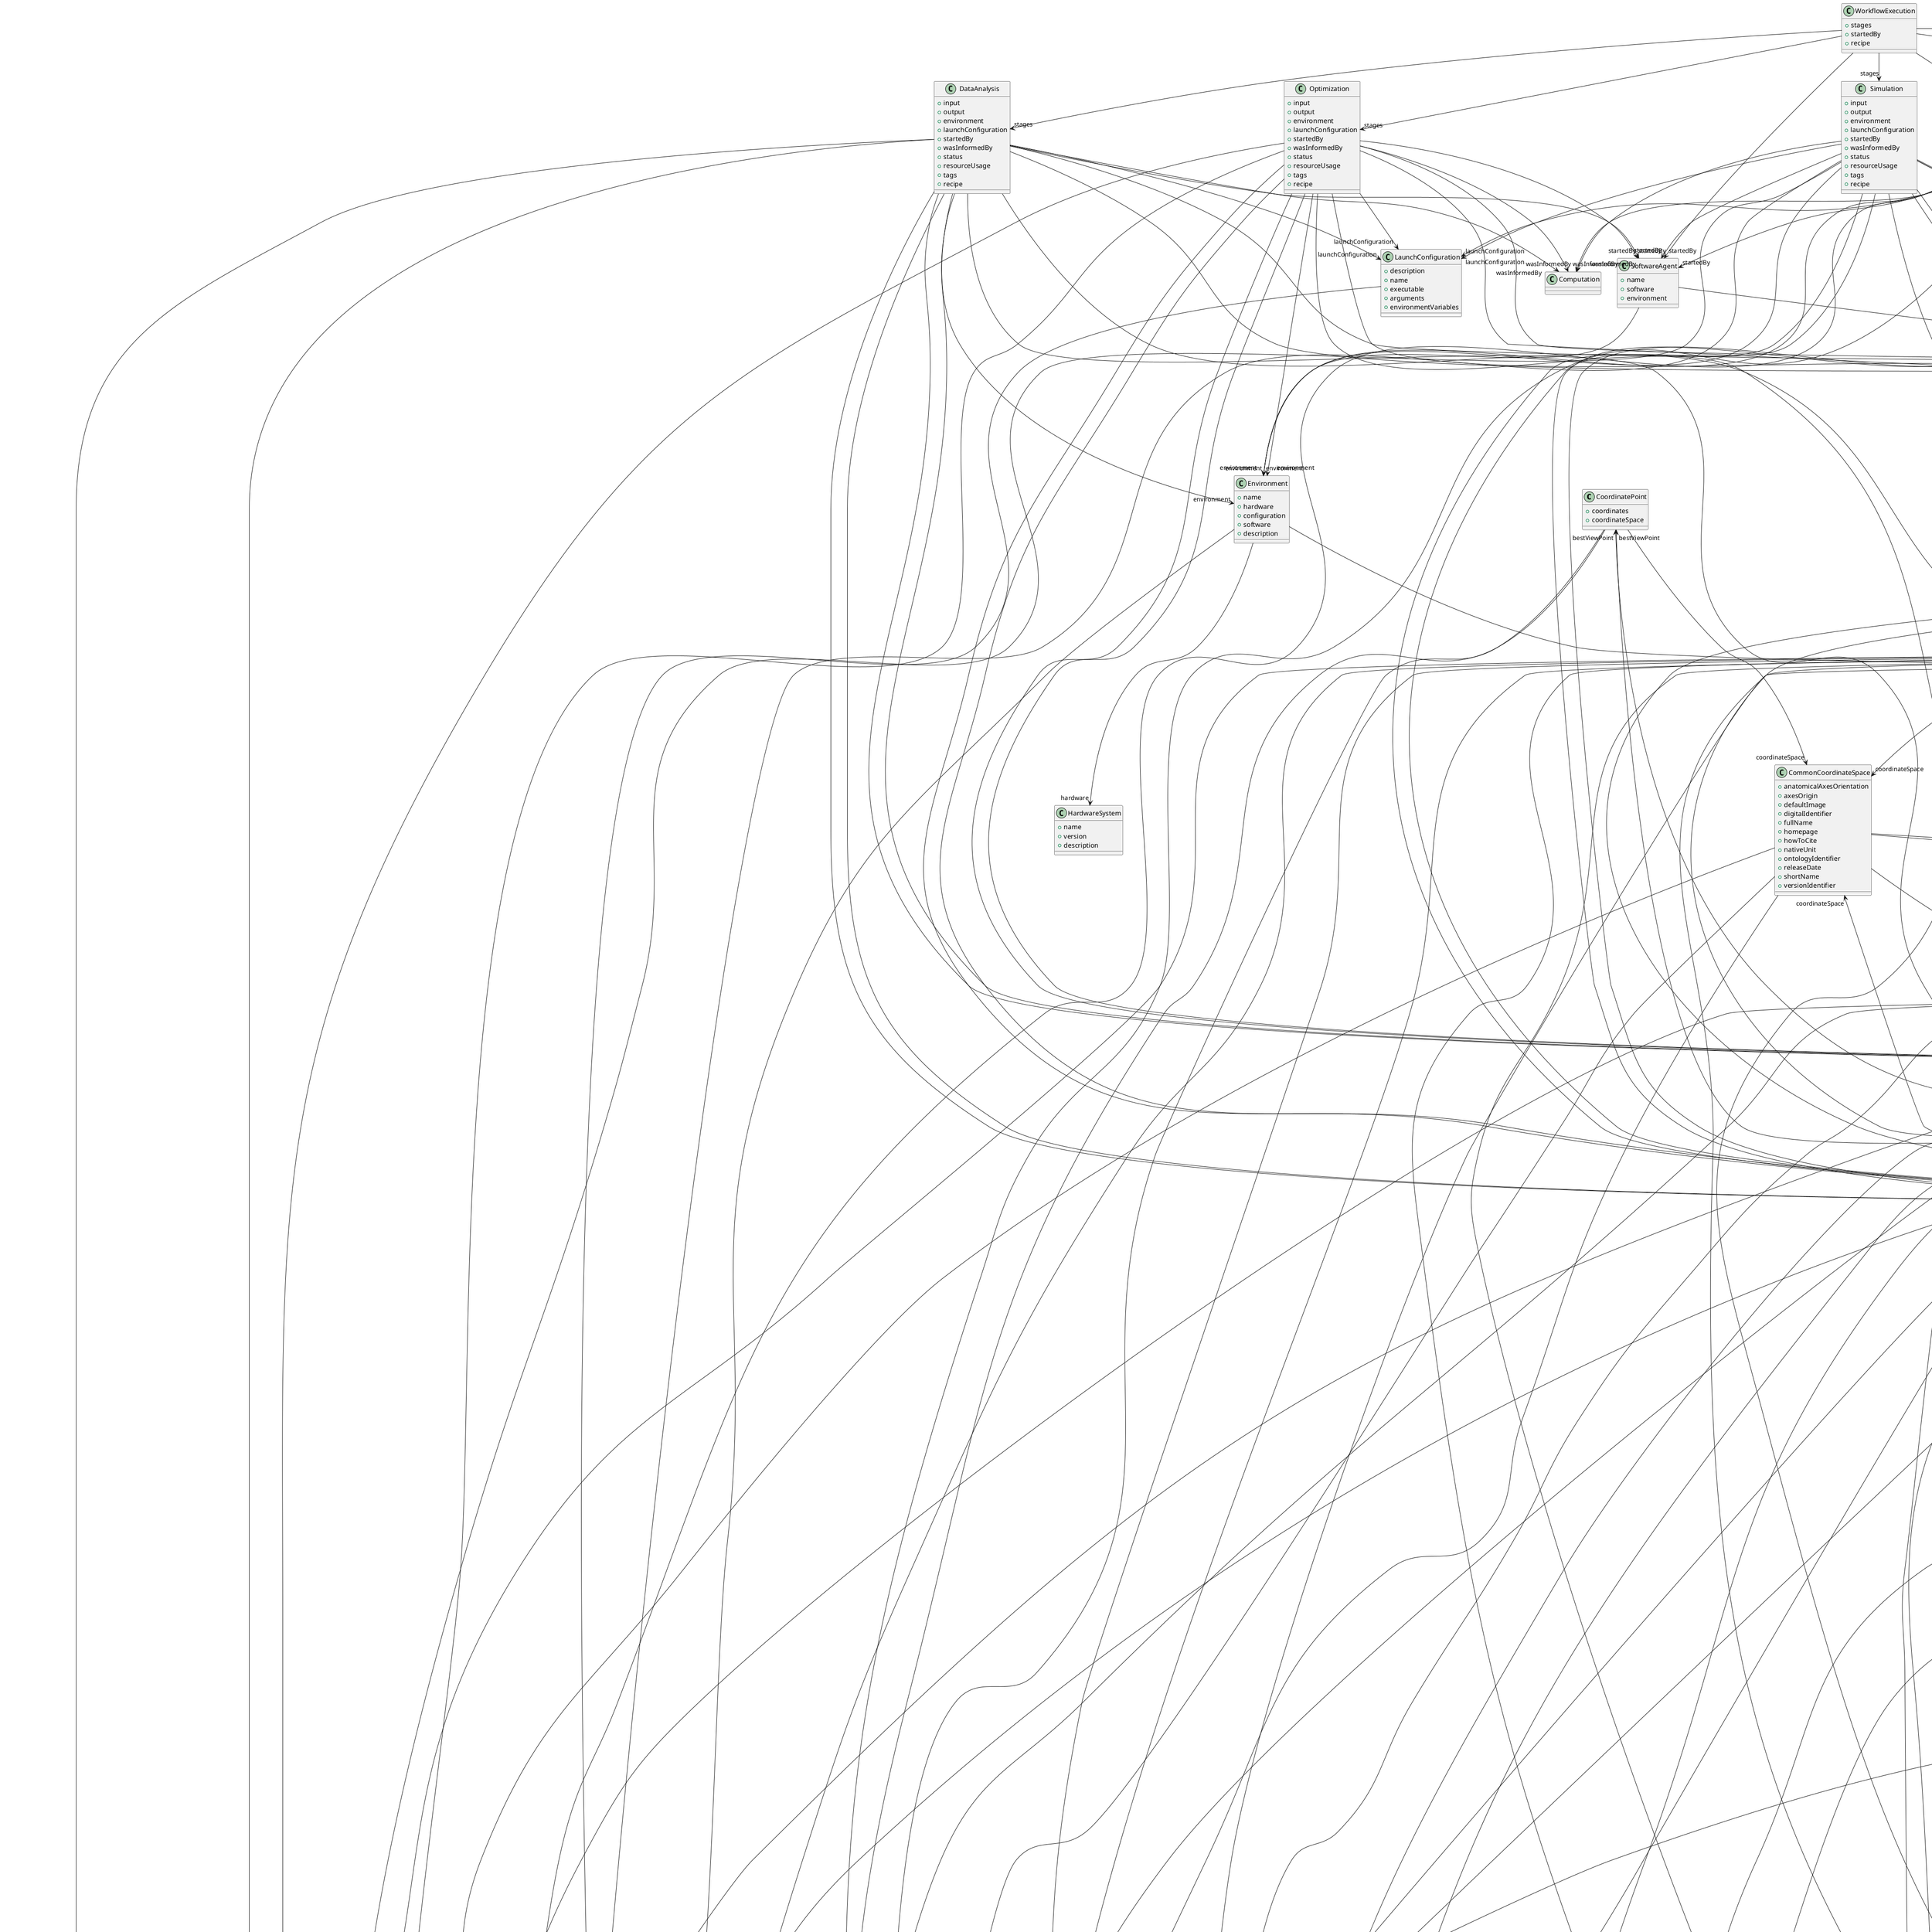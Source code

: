 @startuml

class CoordinatePoint {
+coordinates
+coordinateSpace

}
CoordinatePoint -d-> "coordinates" QuantitativeValue
CoordinatePoint -d-> "coordinateSpace" CommonCoordinateSpace
CoordinatePoint -d-> "coordinateSpace" CustomCoordinateSpace


class QuantitativeRelationAssessment {
+criteria
+inRelationTo
+quantitativeOverlap

}
QuantitativeRelationAssessment -d-> "criteria" ProtocolExecution
QuantitativeRelationAssessment -d-> "inRelationTo" ParcellationEntityVersion
QuantitativeRelationAssessment -d-> "quantitativeOverlap" QuantitativeValue
QuantitativeRelationAssessment -d-> "quantitativeOverlap" QuantitativeValueRange


class QualitativeRelationAssessment {
+criteria
+inRelationTo
+qualitativeOverlap

}
QualitativeRelationAssessment -d-> "criteria" ProtocolExecution
QualitativeRelationAssessment -d-> "inRelationTo" CustomAnatomicalEntity
QualitativeRelationAssessment -d-> "inRelationTo" ParcellationEntity
QualitativeRelationAssessment -d-> "inRelationTo" ParcellationEntityVersion
QualitativeRelationAssessment -d-> "qualitativeOverlap" QualitativeOverlap


class CustomAnnotation {
+annotationType
+bestViewPoint
+coordinateSpace
+criteria
+criteriaQualityType
+displayColor
+inspiredBy
+internalIdentifier
+laterality
+visualizedIn

}
CustomAnnotation -d-> "annotationType" AnnotationType
CustomAnnotation -d-> "bestViewPoint" CoordinatePoint
CustomAnnotation -d-> "coordinateSpace" CommonCoordinateSpace
CustomAnnotation -d-> "coordinateSpace" CustomCoordinateSpace
CustomAnnotation -d-> "criteria" ProtocolExecution
CustomAnnotation -d-> "criteriaQualityType" CriteriaQualityType
CustomAnnotation -d-> "inspiredBy" File
CustomAnnotation -d-> "laterality" Laterality
CustomAnnotation -d-> "visualizedIn" File


class CustomCoordinateSpace {
+anatomicalAxesOrientation
+axesOrigin
+defaultImage
+name
+nativeUnit

}
CustomCoordinateSpace -d-> "anatomicalAxesOrientation" AnatomicalAxesOrientation
CustomCoordinateSpace -d-> "axesOrigin" QuantitativeValue
CustomCoordinateSpace -d-> "defaultImage" File
CustomCoordinateSpace -d-> "nativeUnit" UnitOfMeasurement


class CustomAnatomicalEntity {
+hasAnnotation
+name
+relatedUBERONTerm
+relationAssessment

}
CustomAnatomicalEntity -d-> "hasAnnotation" CustomAnnotation
CustomAnatomicalEntity -d-> "relatedUBERONTerm" UBERONParcellation
CustomAnatomicalEntity -d-> "relationAssessment" QualitativeRelationAssessment
CustomAnatomicalEntity -d-> "relationAssessment" QuantitativeRelationAssessment


class ParcellationEntity {
+alternativeName
+definition
+hasParent
+hasVersion
+lookupLabel
+name
+ontologyIdentifier
+relatedUBERONTerm

}
ParcellationEntity -d-> "hasParent" ParcellationEntity
ParcellationEntity -d-> "hasVersion" ParcellationEntityVersion
ParcellationEntity -d-> "relatedUBERONTerm" UBERONParcellation


class ParcellationTerminologyVersion {
+definedIn
+hasEntityVersion
+ontologyIdentifier

}
ParcellationTerminologyVersion -d-> "definedIn" File
ParcellationTerminologyVersion -d-> "hasEntityVersion" ParcellationEntityVersion


class AtlasAnnotation {
+annotationType
+bestViewPoint
+criteria
+criteriaQualityType
+displayColor
+inspiredBy
+internalIdentifier
+laterality
+visualizedIn

}
AtlasAnnotation -d-> "annotationType" AnnotationType
AtlasAnnotation -d-> "bestViewPoint" CoordinatePoint
AtlasAnnotation -d-> "criteria" ProtocolExecution
AtlasAnnotation -d-> "criteriaQualityType" CriteriaQualityType
AtlasAnnotation -d-> "inspiredBy" File
AtlasAnnotation -d-> "laterality" Laterality
AtlasAnnotation -d-> "visualizedIn" File


class ParcellationEntityVersion {
+additionalRemarks
+alternativeName
+correctedName
+hasAnnotation
+hasParent
+lookupLabel
+name
+ontologyIdentifier
+relationAssessment
+versionIdentifier
+versionInnovation

}
ParcellationEntityVersion -d-> "hasAnnotation" AtlasAnnotation
ParcellationEntityVersion -d-> "hasParent" ParcellationEntity
ParcellationEntityVersion -d-> "hasParent" ParcellationEntityVersion
ParcellationEntityVersion -d-> "relationAssessment" QualitativeRelationAssessment
ParcellationEntityVersion -d-> "relationAssessment" QuantitativeRelationAssessment


class CommonCoordinateSpace {
+anatomicalAxesOrientation
+axesOrigin
+defaultImage
+digitalIdentifier
+fullName
+homepage
+howToCite
+nativeUnit
+ontologyIdentifier
+releaseDate
+shortName
+versionIdentifier

}
CommonCoordinateSpace -d-> "anatomicalAxesOrientation" AnatomicalAxesOrientation
CommonCoordinateSpace -d-> "axesOrigin" QuantitativeValue
CommonCoordinateSpace -d-> "defaultImage" File
CommonCoordinateSpace -d-> "digitalIdentifier" DOI
CommonCoordinateSpace -d-> "homepage" URL
CommonCoordinateSpace -d-> "nativeUnit" UnitOfMeasurement


class BrainAtlasVersion {
+abbreviation
+atlasType
+author
+coordinateSpace
+digitalIdentifier
+hasTerminologyVersion
+isAlternativeVersionOf
+isNewVersionOf
+license
+ontologyIdentifier
+accessibility
+copyright
+custodian
+description
+fullDocumentation
+fullName
+funding
+homepage
+howToCite
+keyword
+otherContribution
+relatedPublication
+releaseDate
+repository
+shortName
+supportChannel
+versionIdentifier
+versionInnovation

}
BrainAtlasVersion -d-> "atlasType" AtlasType
BrainAtlasVersion -d-> "author" Organization
BrainAtlasVersion -d-> "author" Person
BrainAtlasVersion -d-> "coordinateSpace" CommonCoordinateSpace
BrainAtlasVersion -d-> "digitalIdentifier" DOI
BrainAtlasVersion -d-> "digitalIdentifier" ISBN
BrainAtlasVersion -d-> "digitalIdentifier" RRID
BrainAtlasVersion -d-> "hasTerminologyVersion" ParcellationTerminologyVersion
BrainAtlasVersion -d-> "isAlternativeVersionOf" BrainAtlasVersion
BrainAtlasVersion -d-> "isNewVersionOf" BrainAtlasVersion
BrainAtlasVersion -d-> "license" License
BrainAtlasVersion -d-> "accessibility" ProductAccessibility
BrainAtlasVersion -d-> "copyright" Copyright
BrainAtlasVersion -d-> "custodian" Organization
BrainAtlasVersion -d-> "custodian" Person
BrainAtlasVersion -d-> "fullDocumentation" DOI
BrainAtlasVersion -d-> "fullDocumentation" File
BrainAtlasVersion -d-> "fullDocumentation" URL
BrainAtlasVersion -d-> "funding" Funding
BrainAtlasVersion -d-> "homepage" URL
BrainAtlasVersion -d-> "keyword" BreedingType
BrainAtlasVersion -d-> "keyword" EthicsAssessment
BrainAtlasVersion -d-> "keyword" Technique
BrainAtlasVersion -d-> "keyword" OperatingDevice
BrainAtlasVersion -d-> "keyword" MeasuredQuantity
BrainAtlasVersion -d-> "keyword" Species
BrainAtlasVersion -d-> "keyword" PatchClampVariation
BrainAtlasVersion -d-> "keyword" GeneticStrainType
BrainAtlasVersion -d-> "keyword" AnnotationType
BrainAtlasVersion -d-> "keyword" SoftwareApplicationCategory
BrainAtlasVersion -d-> "keyword" TissueSampleType
BrainAtlasVersion -d-> "keyword" Laterality
BrainAtlasVersion -d-> "keyword" FileUsageRole
BrainAtlasVersion -d-> "keyword" BiologicalSex
BrainAtlasVersion -d-> "keyword" CellCultureType
BrainAtlasVersion -d-> "keyword" Terminology
BrainAtlasVersion -d-> "keyword" OperatingSystem
BrainAtlasVersion -d-> "keyword" MolecularEntity
BrainAtlasVersion -d-> "keyword" ProductAccessibility
BrainAtlasVersion -d-> "keyword" Handedness
BrainAtlasVersion -d-> "keyword" AtlasType
BrainAtlasVersion -d-> "keyword" SemanticDataType
BrainAtlasVersion -d-> "keyword" CellType
BrainAtlasVersion -d-> "keyword" Service
BrainAtlasVersion -d-> "keyword" ExperimentalApproach
BrainAtlasVersion -d-> "keyword" DataType
BrainAtlasVersion -d-> "keyword" TermSuggestion
BrainAtlasVersion -d-> "keyword" TypeOfUncertainty
BrainAtlasVersion -d-> "keyword" CranialWindowType
BrainAtlasVersion -d-> "keyword" MetaDataModelType
BrainAtlasVersion -d-> "keyword" StimulusType
BrainAtlasVersion -d-> "keyword" AnatomicalPlane
BrainAtlasVersion -d-> "keyword" FileRepositoryType
BrainAtlasVersion -d-> "keyword" Disease
BrainAtlasVersion -d-> "keyword" ModelAbstractionLevel
BrainAtlasVersion -d-> "keyword" AgeCategory
BrainAtlasVersion -d-> "keyword" ContributionType
BrainAtlasVersion -d-> "keyword" SubjectAttribute
BrainAtlasVersion -d-> "keyword" AnatomicalAxesOrientation
BrainAtlasVersion -d-> "keyword" PreparationType
BrainAtlasVersion -d-> "keyword" StimulationApproach
BrainAtlasVersion -d-> "keyword" Language
BrainAtlasVersion -d-> "keyword" QualitativeOverlap
BrainAtlasVersion -d-> "keyword" DeviceType
BrainAtlasVersion -d-> "keyword" DiseaseModel
BrainAtlasVersion -d-> "keyword" ModelScope
BrainAtlasVersion -d-> "keyword" SoftwareFeature
BrainAtlasVersion -d-> "keyword" ProgrammingLanguage
BrainAtlasVersion -d-> "keyword" UnitOfMeasurement
BrainAtlasVersion -d-> "keyword" SubcellularEntity
BrainAtlasVersion -d-> "keyword" CriteriaQualityType
BrainAtlasVersion -d-> "keyword" UBERONParcellation
BrainAtlasVersion -d-> "keyword" TissueSampleAttribute
BrainAtlasVersion -d-> "keyword" FileBundleGrouping
BrainAtlasVersion -d-> "keyword" ActionStatusType
BrainAtlasVersion -d-> "keyword" BiologicalOrder
BrainAtlasVersion -d-> "keyword" Organ
BrainAtlasVersion -d-> "otherContribution" Contribution
BrainAtlasVersion -d-> "relatedPublication" DOI
BrainAtlasVersion -d-> "relatedPublication" ISBN
BrainAtlasVersion -d-> "relatedPublication" HANDLE
BrainAtlasVersion -d-> "repository" FileRepository


class ParcellationTerminology {
+definedIn
+hasEntity
+ontologyIdentifier

}
ParcellationTerminology -d-> "definedIn" File
ParcellationTerminology -d-> "hasEntity" ParcellationEntity


class BrainAtlas {
+abbreviation
+author
+digitalIdentifier
+hasTerminology
+hasVersion
+custodian
+description
+fullName
+homepage
+howToCite
+shortName

}
BrainAtlas -d-> "author" Organization
BrainAtlas -d-> "author" Person
BrainAtlas -d-> "digitalIdentifier" DOI
BrainAtlas -d-> "digitalIdentifier" ISBN
BrainAtlas -d-> "digitalIdentifier" RRID
BrainAtlas -d-> "hasTerminology" ParcellationTerminology
BrainAtlas -d-> "hasVersion" BrainAtlasVersion
BrainAtlas -d-> "custodian" Organization
BrainAtlas -d-> "custodian" Person
BrainAtlas -d-> "homepage" URL


class DOI {
+identifier

}


class Funding {
+acknowledgement
+awardNumber
+awardTitle
+funder

}
Funding -d-> "funder" Organization
Funding -d-> "funder" Person


class ISBN {
+identifier

}


class StockNumber {
+identifier
+vendor

}
StockNumber -d-> "vendor" Organization


class URL {
+URL

}


class RRID {
+identifier

}


class QuantitativeValueRange {
+maxValue
+maxValueUnit
+minValue
+minValueUnit

}
QuantitativeValueRange -d-> "maxValueUnit" UnitOfMeasurement
QuantitativeValueRange -d-> "minValueUnit" UnitOfMeasurement


class SWHID {
+identifier

}


class GRIDID {
+identifier

}


class HANDLE {
+identifier

}


class RORID {
+identifier

}


class QuantitativeValue {
+value
+uncertainty
+typeOfUncertainty
+unit

}
QuantitativeValue -d-> "typeOfUncertainty" TypeOfUncertainty
QuantitativeValue -d-> "unit" UnitOfMeasurement


class ORCID {
+identifier

}


class File {
+contentDescription
+fileRepository
+dataType
+format
+hash
+IRI
+isPartOf
+name
+specialUsageRole
+storageSize

}
File -d-> "fileRepository" FileRepository
File -d-> "dataType" DataType
File -d-> "format" ContentType
File -d-> "hash" Hash
File -d-> "isPartOf" FileBundle
File -d-> "specialUsageRole" FileUsageRole
File -d-> "storageSize" QuantitativeValue


class License {
+fullName
+legalCode
+shortName
+webpage

}


class FilePathPattern {
+groupingType
+regex

}
FilePathPattern -d-> "groupingType" FileBundleGrouping


class FileRepository {
+contentTypePattern
+format
+hash
+hostedBy
+IRI
+name
+repositoryType
+storageSize
+structurePattern

}
FileRepository -d-> "contentTypePattern" ContentTypePattern
FileRepository -d-> "format" ContentType
FileRepository -d-> "hash" Hash
FileRepository -d-> "hostedBy" Organization
FileRepository -d-> "repositoryType" FileRepositoryType
FileRepository -d-> "storageSize" QuantitativeValue
FileRepository -d-> "structurePattern" FileRepositoryStructure


class FileBundle {
+contentDescription
+descendedFrom
+format
+groupingType
+hash
+isPartOf
+name
+storageSize

}
FileBundle -d-> "descendedFrom" Technique
FileBundle -d-> "descendedFrom" File
FileBundle -d-> "descendedFrom" FileBundle
FileBundle -d-> "descendedFrom" BehavioralProtocol
FileBundle -d-> "descendedFrom" TissueSample
FileBundle -d-> "descendedFrom" TissueSampleCollection
FileBundle -d-> "descendedFrom" SubjectGroup
FileBundle -d-> "descendedFrom" SubjectState
FileBundle -d-> "descendedFrom" TissueSampleState
FileBundle -d-> "descendedFrom" TissueSampleCollectionState
FileBundle -d-> "descendedFrom" SubjectGroupState
FileBundle -d-> "descendedFrom" Subject
FileBundle -d-> "format" ContentType
FileBundle -d-> "groupingType" FileBundleGrouping
FileBundle -d-> "hash" Hash
FileBundle -d-> "isPartOf" FileBundle
FileBundle -d-> "isPartOf" FileRepository
FileBundle -d-> "storageSize" QuantitativeValue


class ServiceLink {
+dataLocation
+name
+openDataIn
+previewImage
+service

}
ServiceLink -d-> "dataLocation" File
ServiceLink -d-> "dataLocation" FileBundle
ServiceLink -d-> "dataLocation" ParcellationEntityVersion
ServiceLink -d-> "openDataIn" URL
ServiceLink -d-> "previewImage" File
ServiceLink -d-> "service" Service


class FileRepositoryStructure {
+filePathPattern
+lookupLabel

}
FileRepositoryStructure -d-> "filePathPattern" FilePathPattern


class ContentType {
+displayLabel
+fileExtension
+dataType
+description
+relatedMediaType
+name
+specification
+synonym

}
ContentType -d-> "dataType" DataType


class Hash {
+algorithm
+digest

}


class Copyright {
+holder
+year

}
Copyright -d-> "holder" Organization
Copyright -d-> "holder" Person


class ContentTypePattern {
+contentType
+lookupLabel
+regex

}
ContentTypePattern -d-> "contentType" ContentType


class ContactInformation {
+email

}


class Contribution {
+contributionType
+contributor

}
Contribution -d-> "contributionType" ContributionType
Contribution -d-> "contributor" Organization
Contribution -d-> "contributor" Person


class Organization {
+digitalIdentifier
+fullName
+hasParent
+homepage
+shortName

}
Organization -d-> "digitalIdentifier" GRIDID
Organization -d-> "digitalIdentifier" RORID
Organization -d-> "digitalIdentifier" RRID
Organization -d-> "hasParent" Organization
Organization -d-> "homepage" URL


class Person {
+digitalIdentifier
+contactInformation
+familyName
+givenName
+affiliation

}
Person -d-> "digitalIdentifier" ORCID
Person -d-> "contactInformation" ContactInformation
Person -d-> "affiliation" Affiliation


class Affiliation {
+startDate
+endDate
+organization

}
Affiliation -d-> "organization" Organization


class BehavioralProtocol {
+describedIn
+description
+name
+internalIdentifier
+stimulation

}
BehavioralProtocol -d-> "describedIn" DOI
BehavioralProtocol -d-> "describedIn" File
BehavioralProtocol -d-> "describedIn" URL
BehavioralProtocol -d-> "stimulation" Stimulation


class Strain {
+backgroundStrain
+breedingType
+description
+diseaseModel
+geneticStrainType
+identifier
+laboratoryCode
+name
+ontologyIdentifier
+phenotype
+RRID
+species
+stockNumber
+synonym

}
Strain -d-> "backgroundStrain" Strain
Strain -d-> "breedingType" BreedingType
Strain -d-> "diseaseModel" Disease
Strain -d-> "diseaseModel" DiseaseModel
Strain -d-> "geneticStrainType" GeneticStrainType
Strain -d-> "RRID" RRID
Strain -d-> "species" Species
Strain -d-> "stockNumber" StockNumber


class TissueSample {
+isPartOf
+laterality
+origin
+studiedState
+anatomicalLocation
+type
+biologicalSex
+internalIdentifier
+lookupLabel
+species

}
TissueSample -d-> "isPartOf" TissueSampleCollection
TissueSample -d-> "laterality" Laterality
TissueSample -d-> "origin" CellType
TissueSample -d-> "origin" Organ
TissueSample -d-> "studiedState" TissueSampleState
TissueSample -d-> "anatomicalLocation" UBERONParcellation
TissueSample -d-> "anatomicalLocation" CustomAnatomicalEntity
TissueSample -d-> "anatomicalLocation" ParcellationEntity
TissueSample -d-> "anatomicalLocation" ParcellationEntityVersion
TissueSample -d-> "type" TissueSampleType
TissueSample -d-> "biologicalSex" BiologicalSex
TissueSample -d-> "species" Species
TissueSample -d-> "species" Strain


class NumericalParameter {
+name
+value

}
NumericalParameter -d-> "value" QuantitativeValue
NumericalParameter -d-> "value" QuantitativeValueRange


class StringParameter {
+name
+value

}


class TissueSampleCollection {
+anatomicalLocation
+laterality
+origin
+studiedState
+type
+additionalRemarks
+biologicalSex
+internalIdentifier
+lookupLabel
+quantity
+species

}
TissueSampleCollection -d-> "anatomicalLocation" UBERONParcellation
TissueSampleCollection -d-> "anatomicalLocation" CustomAnatomicalEntity
TissueSampleCollection -d-> "anatomicalLocation" ParcellationEntity
TissueSampleCollection -d-> "anatomicalLocation" ParcellationEntityVersion
TissueSampleCollection -d-> "laterality" Laterality
TissueSampleCollection -d-> "origin" CellType
TissueSampleCollection -d-> "origin" Organ
TissueSampleCollection -d-> "studiedState" TissueSampleCollectionState
TissueSampleCollection -d-> "type" TissueSampleType
TissueSampleCollection -d-> "biologicalSex" BiologicalSex
TissueSampleCollection -d-> "species" Species
TissueSampleCollection -d-> "species" Strain


class SubjectGroup {
+studiedState
+additionalRemarks
+biologicalSex
+internalIdentifier
+lookupLabel
+quantity
+species

}
SubjectGroup -d-> "studiedState" SubjectGroupState
SubjectGroup -d-> "biologicalSex" BiologicalSex
SubjectGroup -d-> "species" Species
SubjectGroup -d-> "species" Strain


class SubjectState {
+ageCategory
+handedness
+attribute
+additionalRemarks
+age
+lookupLabel
+pathology
+weight

}
SubjectState -d-> "ageCategory" AgeCategory
SubjectState -d-> "handedness" Handedness
SubjectState -d-> "attribute" SubjectAttribute
SubjectState -d-> "age" QuantitativeValue
SubjectState -d-> "age" QuantitativeValueRange
SubjectState -d-> "pathology" Disease
SubjectState -d-> "pathology" DiseaseModel
SubjectState -d-> "weight" QuantitativeValue
SubjectState -d-> "weight" QuantitativeValueRange


class ProtocolExecution {
+behavioralProtocol
+input
+isPartOf
+output
+preparationDesign
+protocol
+description
+endedAtTime
+lookupLabel
+parameterSet
+startedAtTime
+studyTarget

}
ProtocolExecution -d-> "behavioralProtocol" BehavioralProtocol
ProtocolExecution -d-> "input" File
ProtocolExecution -d-> "input" FileBundle
ProtocolExecution -d-> "input" SubjectGroupState
ProtocolExecution -d-> "input" SubjectState
ProtocolExecution -d-> "input" TissueSampleCollectionState
ProtocolExecution -d-> "input" TissueSampleState
ProtocolExecution -d-> "isPartOf" DatasetVersion
ProtocolExecution -d-> "output" File
ProtocolExecution -d-> "output" FileBundle
ProtocolExecution -d-> "output" SubjectGroupState
ProtocolExecution -d-> "output" SubjectState
ProtocolExecution -d-> "output" TissueSampleCollectionState
ProtocolExecution -d-> "output" TissueSampleState
ProtocolExecution -d-> "preparationDesign" PreparationType
ProtocolExecution -d-> "protocol" Protocol
ProtocolExecution -d-> "parameterSet" ParameterSet
ProtocolExecution -d-> "studyTarget" BreedingType
ProtocolExecution -d-> "studyTarget" Species
ProtocolExecution -d-> "studyTarget" GeneticStrainType
ProtocolExecution -d-> "studyTarget" BiologicalSex
ProtocolExecution -d-> "studyTarget" CellCultureType
ProtocolExecution -d-> "studyTarget" MolecularEntity
ProtocolExecution -d-> "studyTarget" Handedness
ProtocolExecution -d-> "studyTarget" CellType
ProtocolExecution -d-> "studyTarget" TermSuggestion
ProtocolExecution -d-> "studyTarget" Disease
ProtocolExecution -d-> "studyTarget" DiseaseModel
ProtocolExecution -d-> "studyTarget" SubcellularEntity
ProtocolExecution -d-> "studyTarget" UBERONParcellation
ProtocolExecution -d-> "studyTarget" BiologicalOrder
ProtocolExecution -d-> "studyTarget" Organ
ProtocolExecution -d-> "studyTarget" CustomAnatomicalEntity
ProtocolExecution -d-> "studyTarget" ParcellationEntity
ProtocolExecution -d-> "studyTarget" ParcellationEntityVersion


class ParameterSet {
+context
+relevantFor
+parameter

}
ParameterSet -d-> "relevantFor" Technique
ParameterSet -d-> "parameter" NumericalParameter
ParameterSet -d-> "parameter" StringParameter


class TissueSampleState {
+descendedFrom
+attribute
+additionalRemarks
+age
+lookupLabel
+pathology
+weight

}
TissueSampleState -d-> "descendedFrom" SubjectGroupState
TissueSampleState -d-> "descendedFrom" SubjectState
TissueSampleState -d-> "descendedFrom" TissueSampleCollectionState
TissueSampleState -d-> "descendedFrom" TissueSampleState
TissueSampleState -d-> "attribute" TissueSampleAttribute
TissueSampleState -d-> "age" QuantitativeValue
TissueSampleState -d-> "age" QuantitativeValueRange
TissueSampleState -d-> "pathology" Disease
TissueSampleState -d-> "pathology" DiseaseModel
TissueSampleState -d-> "weight" QuantitativeValue
TissueSampleState -d-> "weight" QuantitativeValueRange


class TissueSampleCollectionState {
+descendedFrom
+attribute
+additionalRemarks
+age
+lookupLabel
+pathology
+weight

}
TissueSampleCollectionState -d-> "descendedFrom" SubjectGroupState
TissueSampleCollectionState -d-> "descendedFrom" SubjectState
TissueSampleCollectionState -d-> "descendedFrom" TissueSampleCollectionState
TissueSampleCollectionState -d-> "descendedFrom" TissueSampleState
TissueSampleCollectionState -d-> "attribute" TissueSampleAttribute
TissueSampleCollectionState -d-> "age" QuantitativeValue
TissueSampleCollectionState -d-> "age" QuantitativeValueRange
TissueSampleCollectionState -d-> "pathology" Disease
TissueSampleCollectionState -d-> "pathology" DiseaseModel
TissueSampleCollectionState -d-> "weight" QuantitativeValue
TissueSampleCollectionState -d-> "weight" QuantitativeValueRange


class Protocol {
+description
+name
+stimulation
+technique

}
Protocol -d-> "stimulation" Stimulation
Protocol -d-> "technique" Technique


class SubjectGroupState {
+ageCategory
+handedness
+attribute
+additionalRemarks
+age
+lookupLabel
+pathology
+weight

}
SubjectGroupState -d-> "ageCategory" AgeCategory
SubjectGroupState -d-> "handedness" Handedness
SubjectGroupState -d-> "attribute" SubjectAttribute
SubjectGroupState -d-> "age" QuantitativeValue
SubjectGroupState -d-> "age" QuantitativeValueRange
SubjectGroupState -d-> "pathology" Disease
SubjectGroupState -d-> "pathology" DiseaseModel
SubjectGroupState -d-> "weight" QuantitativeValue
SubjectGroupState -d-> "weight" QuantitativeValueRange


class Stimulation {
+description
+lookupLabel
+stimulationApproach
+stimulusType
+parameterSet
+dataLocation

}
Stimulation -d-> "stimulationApproach" StimulationApproach
Stimulation -d-> "stimulusType" StimulusType
Stimulation -d-> "parameterSet" ParameterSet
Stimulation -d-> "dataLocation" File
Stimulation -d-> "dataLocation" FileBundle


class Subject {
+isPartOf
+studiedState
+biologicalSex
+internalIdentifier
+lookupLabel
+species

}
Subject -d-> "isPartOf" SubjectGroup
Subject -d-> "studiedState" SubjectState
Subject -d-> "biologicalSex" BiologicalSex
Subject -d-> "species" Species
Subject -d-> "species" Strain


class Model {
+abstractionLevel
+developer
+digitalIdentifier
+hasVersion
+scope
+studyTarget
+custodian
+description
+fullName
+homepage
+howToCite
+shortName

}
Model -d-> "abstractionLevel" ModelAbstractionLevel
Model -d-> "developer" Organization
Model -d-> "developer" Person
Model -d-> "digitalIdentifier" DOI
Model -d-> "digitalIdentifier" SWHID
Model -d-> "hasVersion" ModelVersion
Model -d-> "scope" ModelScope
Model -d-> "studyTarget" BreedingType
Model -d-> "studyTarget" Species
Model -d-> "studyTarget" GeneticStrainType
Model -d-> "studyTarget" BiologicalSex
Model -d-> "studyTarget" CellCultureType
Model -d-> "studyTarget" MolecularEntity
Model -d-> "studyTarget" Handedness
Model -d-> "studyTarget" CellType
Model -d-> "studyTarget" TermSuggestion
Model -d-> "studyTarget" Disease
Model -d-> "studyTarget" DiseaseModel
Model -d-> "studyTarget" SubcellularEntity
Model -d-> "studyTarget" UBERONParcellation
Model -d-> "studyTarget" BiologicalOrder
Model -d-> "studyTarget" Organ
Model -d-> "studyTarget" CustomAnatomicalEntity
Model -d-> "studyTarget" ParcellationEntity
Model -d-> "studyTarget" ParcellationEntityVersion
Model -d-> "custodian" Organization
Model -d-> "custodian" Person
Model -d-> "homepage" URL


class MetaDataModel {
+developer
+digitalIdentifier
+hasVersion
+custodian
+description
+fullName
+homepage
+howToCite
+shortName

}
MetaDataModel -d-> "developer" Organization
MetaDataModel -d-> "developer" Person
MetaDataModel -d-> "digitalIdentifier" DOI
MetaDataModel -d-> "digitalIdentifier" SWHID
MetaDataModel -d-> "hasVersion" MetaDataModelVersion
MetaDataModel -d-> "custodian" Organization
MetaDataModel -d-> "custodian" Person
MetaDataModel -d-> "homepage" URL


class DatasetVersion {
+author
+behavioralProtocol
+digitalIdentifier
+ethicsAssessment
+experimentalApproach
+inputData
+isAlternativeVersionOf
+isNewVersionOf
+license
+preparationDesign
+studiedSpecimen
+technique
+dataType
+studyTarget
+accessibility
+copyright
+custodian
+description
+fullDocumentation
+fullName
+funding
+homepage
+howToCite
+keyword
+otherContribution
+relatedPublication
+releaseDate
+repository
+shortName
+supportChannel
+versionIdentifier
+versionInnovation

}
DatasetVersion -d-> "author" Organization
DatasetVersion -d-> "author" Person
DatasetVersion -d-> "behavioralProtocol" BehavioralProtocol
DatasetVersion -d-> "digitalIdentifier" DOI
DatasetVersion -d-> "ethicsAssessment" EthicsAssessment
DatasetVersion -d-> "experimentalApproach" ExperimentalApproach
DatasetVersion -d-> "inputData" DOI
DatasetVersion -d-> "inputData" File
DatasetVersion -d-> "inputData" FileBundle
DatasetVersion -d-> "inputData" URL
DatasetVersion -d-> "isAlternativeVersionOf" DatasetVersion
DatasetVersion -d-> "isNewVersionOf" DatasetVersion
DatasetVersion -d-> "license" License
DatasetVersion -d-> "preparationDesign" PreparationType
DatasetVersion -d-> "studiedSpecimen" Subject
DatasetVersion -d-> "studiedSpecimen" SubjectGroup
DatasetVersion -d-> "studiedSpecimen" TissueSample
DatasetVersion -d-> "studiedSpecimen" TissueSampleCollection
DatasetVersion -d-> "technique" Technique
DatasetVersion -d-> "dataType" SemanticDataType
DatasetVersion -d-> "studyTarget" BreedingType
DatasetVersion -d-> "studyTarget" Species
DatasetVersion -d-> "studyTarget" GeneticStrainType
DatasetVersion -d-> "studyTarget" BiologicalSex
DatasetVersion -d-> "studyTarget" CellCultureType
DatasetVersion -d-> "studyTarget" MolecularEntity
DatasetVersion -d-> "studyTarget" Handedness
DatasetVersion -d-> "studyTarget" CellType
DatasetVersion -d-> "studyTarget" TermSuggestion
DatasetVersion -d-> "studyTarget" Disease
DatasetVersion -d-> "studyTarget" DiseaseModel
DatasetVersion -d-> "studyTarget" SubcellularEntity
DatasetVersion -d-> "studyTarget" UBERONParcellation
DatasetVersion -d-> "studyTarget" BiologicalOrder
DatasetVersion -d-> "studyTarget" Organ
DatasetVersion -d-> "studyTarget" CustomAnatomicalEntity
DatasetVersion -d-> "studyTarget" ParcellationEntity
DatasetVersion -d-> "studyTarget" ParcellationEntityVersion
DatasetVersion -d-> "accessibility" ProductAccessibility
DatasetVersion -d-> "copyright" Copyright
DatasetVersion -d-> "custodian" Organization
DatasetVersion -d-> "custodian" Person
DatasetVersion -d-> "fullDocumentation" DOI
DatasetVersion -d-> "fullDocumentation" File
DatasetVersion -d-> "fullDocumentation" URL
DatasetVersion -d-> "funding" Funding
DatasetVersion -d-> "homepage" URL
DatasetVersion -d-> "keyword" BreedingType
DatasetVersion -d-> "keyword" EthicsAssessment
DatasetVersion -d-> "keyword" Technique
DatasetVersion -d-> "keyword" OperatingDevice
DatasetVersion -d-> "keyword" MeasuredQuantity
DatasetVersion -d-> "keyword" Species
DatasetVersion -d-> "keyword" PatchClampVariation
DatasetVersion -d-> "keyword" GeneticStrainType
DatasetVersion -d-> "keyword" AnnotationType
DatasetVersion -d-> "keyword" SoftwareApplicationCategory
DatasetVersion -d-> "keyword" TissueSampleType
DatasetVersion -d-> "keyword" Laterality
DatasetVersion -d-> "keyword" FileUsageRole
DatasetVersion -d-> "keyword" BiologicalSex
DatasetVersion -d-> "keyword" CellCultureType
DatasetVersion -d-> "keyword" Terminology
DatasetVersion -d-> "keyword" OperatingSystem
DatasetVersion -d-> "keyword" MolecularEntity
DatasetVersion -d-> "keyword" ProductAccessibility
DatasetVersion -d-> "keyword" Handedness
DatasetVersion -d-> "keyword" AtlasType
DatasetVersion -d-> "keyword" SemanticDataType
DatasetVersion -d-> "keyword" CellType
DatasetVersion -d-> "keyword" Service
DatasetVersion -d-> "keyword" ExperimentalApproach
DatasetVersion -d-> "keyword" DataType
DatasetVersion -d-> "keyword" TermSuggestion
DatasetVersion -d-> "keyword" TypeOfUncertainty
DatasetVersion -d-> "keyword" CranialWindowType
DatasetVersion -d-> "keyword" MetaDataModelType
DatasetVersion -d-> "keyword" StimulusType
DatasetVersion -d-> "keyword" AnatomicalPlane
DatasetVersion -d-> "keyword" FileRepositoryType
DatasetVersion -d-> "keyword" Disease
DatasetVersion -d-> "keyword" ModelAbstractionLevel
DatasetVersion -d-> "keyword" AgeCategory
DatasetVersion -d-> "keyword" ContributionType
DatasetVersion -d-> "keyword" SubjectAttribute
DatasetVersion -d-> "keyword" AnatomicalAxesOrientation
DatasetVersion -d-> "keyword" PreparationType
DatasetVersion -d-> "keyword" StimulationApproach
DatasetVersion -d-> "keyword" Language
DatasetVersion -d-> "keyword" QualitativeOverlap
DatasetVersion -d-> "keyword" DeviceType
DatasetVersion -d-> "keyword" DiseaseModel
DatasetVersion -d-> "keyword" ModelScope
DatasetVersion -d-> "keyword" SoftwareFeature
DatasetVersion -d-> "keyword" ProgrammingLanguage
DatasetVersion -d-> "keyword" UnitOfMeasurement
DatasetVersion -d-> "keyword" SubcellularEntity
DatasetVersion -d-> "keyword" CriteriaQualityType
DatasetVersion -d-> "keyword" UBERONParcellation
DatasetVersion -d-> "keyword" TissueSampleAttribute
DatasetVersion -d-> "keyword" FileBundleGrouping
DatasetVersion -d-> "keyword" ActionStatusType
DatasetVersion -d-> "keyword" BiologicalOrder
DatasetVersion -d-> "keyword" Organ
DatasetVersion -d-> "otherContribution" Contribution
DatasetVersion -d-> "relatedPublication" DOI
DatasetVersion -d-> "relatedPublication" ISBN
DatasetVersion -d-> "relatedPublication" HANDLE
DatasetVersion -d-> "repository" FileRepository


class SoftwareVersion {
+applicationCategory
+developer
+device
+digitalIdentifier
+feature
+requirement
+inputFormat
+isAlternativeVersionOf
+isNewVersionOf
+language
+license
+operatingSystem
+outputFormat
+programmingLanguage
+accessibility
+copyright
+custodian
+description
+fullDocumentation
+fullName
+funding
+homepage
+howToCite
+keyword
+otherContribution
+relatedPublication
+releaseDate
+repository
+shortName
+supportChannel
+versionIdentifier
+versionInnovation

}
SoftwareVersion -d-> "applicationCategory" SoftwareApplicationCategory
SoftwareVersion -d-> "developer" Organization
SoftwareVersion -d-> "developer" Person
SoftwareVersion -d-> "device" OperatingDevice
SoftwareVersion -d-> "digitalIdentifier" DOI
SoftwareVersion -d-> "digitalIdentifier" SWHID
SoftwareVersion -d-> "feature" SoftwareFeature
SoftwareVersion -d-> "inputFormat" ContentType
SoftwareVersion -d-> "isAlternativeVersionOf" SoftwareVersion
SoftwareVersion -d-> "isNewVersionOf" SoftwareVersion
SoftwareVersion -d-> "language" Language
SoftwareVersion -d-> "license" License
SoftwareVersion -d-> "operatingSystem" OperatingSystem
SoftwareVersion -d-> "outputFormat" ContentType
SoftwareVersion -d-> "programmingLanguage" ProgrammingLanguage
SoftwareVersion -d-> "accessibility" ProductAccessibility
SoftwareVersion -d-> "copyright" Copyright
SoftwareVersion -d-> "custodian" Organization
SoftwareVersion -d-> "custodian" Person
SoftwareVersion -d-> "fullDocumentation" DOI
SoftwareVersion -d-> "fullDocumentation" File
SoftwareVersion -d-> "fullDocumentation" URL
SoftwareVersion -d-> "funding" Funding
SoftwareVersion -d-> "homepage" URL
SoftwareVersion -d-> "keyword" BreedingType
SoftwareVersion -d-> "keyword" EthicsAssessment
SoftwareVersion -d-> "keyword" Technique
SoftwareVersion -d-> "keyword" OperatingDevice
SoftwareVersion -d-> "keyword" MeasuredQuantity
SoftwareVersion -d-> "keyword" Species
SoftwareVersion -d-> "keyword" PatchClampVariation
SoftwareVersion -d-> "keyword" GeneticStrainType
SoftwareVersion -d-> "keyword" AnnotationType
SoftwareVersion -d-> "keyword" SoftwareApplicationCategory
SoftwareVersion -d-> "keyword" TissueSampleType
SoftwareVersion -d-> "keyword" Laterality
SoftwareVersion -d-> "keyword" FileUsageRole
SoftwareVersion -d-> "keyword" BiologicalSex
SoftwareVersion -d-> "keyword" CellCultureType
SoftwareVersion -d-> "keyword" Terminology
SoftwareVersion -d-> "keyword" OperatingSystem
SoftwareVersion -d-> "keyword" MolecularEntity
SoftwareVersion -d-> "keyword" ProductAccessibility
SoftwareVersion -d-> "keyword" Handedness
SoftwareVersion -d-> "keyword" AtlasType
SoftwareVersion -d-> "keyword" SemanticDataType
SoftwareVersion -d-> "keyword" CellType
SoftwareVersion -d-> "keyword" Service
SoftwareVersion -d-> "keyword" ExperimentalApproach
SoftwareVersion -d-> "keyword" DataType
SoftwareVersion -d-> "keyword" TermSuggestion
SoftwareVersion -d-> "keyword" TypeOfUncertainty
SoftwareVersion -d-> "keyword" CranialWindowType
SoftwareVersion -d-> "keyword" MetaDataModelType
SoftwareVersion -d-> "keyword" StimulusType
SoftwareVersion -d-> "keyword" AnatomicalPlane
SoftwareVersion -d-> "keyword" FileRepositoryType
SoftwareVersion -d-> "keyword" Disease
SoftwareVersion -d-> "keyword" ModelAbstractionLevel
SoftwareVersion -d-> "keyword" AgeCategory
SoftwareVersion -d-> "keyword" ContributionType
SoftwareVersion -d-> "keyword" SubjectAttribute
SoftwareVersion -d-> "keyword" AnatomicalAxesOrientation
SoftwareVersion -d-> "keyword" PreparationType
SoftwareVersion -d-> "keyword" StimulationApproach
SoftwareVersion -d-> "keyword" Language
SoftwareVersion -d-> "keyword" QualitativeOverlap
SoftwareVersion -d-> "keyword" DeviceType
SoftwareVersion -d-> "keyword" DiseaseModel
SoftwareVersion -d-> "keyword" ModelScope
SoftwareVersion -d-> "keyword" SoftwareFeature
SoftwareVersion -d-> "keyword" ProgrammingLanguage
SoftwareVersion -d-> "keyword" UnitOfMeasurement
SoftwareVersion -d-> "keyword" SubcellularEntity
SoftwareVersion -d-> "keyword" CriteriaQualityType
SoftwareVersion -d-> "keyword" UBERONParcellation
SoftwareVersion -d-> "keyword" TissueSampleAttribute
SoftwareVersion -d-> "keyword" FileBundleGrouping
SoftwareVersion -d-> "keyword" ActionStatusType
SoftwareVersion -d-> "keyword" BiologicalOrder
SoftwareVersion -d-> "keyword" Organ
SoftwareVersion -d-> "otherContribution" Contribution
SoftwareVersion -d-> "relatedPublication" DOI
SoftwareVersion -d-> "relatedPublication" ISBN
SoftwareVersion -d-> "relatedPublication" HANDLE
SoftwareVersion -d-> "repository" FileRepository


class Project {
+description
+fullName
+hasResearchProducts
+homepage
+coordinator
+shortName

}
Project -d-> "hasResearchProducts" BrainAtlasVersion
Project -d-> "hasResearchProducts" BrainAtlas
Project -d-> "hasResearchProducts" Model
Project -d-> "hasResearchProducts" MetaDataModel
Project -d-> "hasResearchProducts" DatasetVersion
Project -d-> "hasResearchProducts" SoftwareVersion
Project -d-> "hasResearchProducts" ModelVersion
Project -d-> "hasResearchProducts" Dataset
Project -d-> "hasResearchProducts" MetaDataModelVersion
Project -d-> "hasResearchProducts" Software
Project -d-> "homepage" URL
Project -d-> "coordinator" Organization
Project -d-> "coordinator" Person


class ModelVersion {
+developer
+digitalIdentifier
+format
+inputData
+isAlternativeVersionOf
+isNewVersionOf
+license
+outputData
+accessibility
+copyright
+custodian
+description
+fullDocumentation
+fullName
+funding
+homepage
+howToCite
+keyword
+otherContribution
+relatedPublication
+releaseDate
+repository
+shortName
+supportChannel
+versionIdentifier
+versionInnovation

}
ModelVersion -d-> "developer" Organization
ModelVersion -d-> "developer" Person
ModelVersion -d-> "digitalIdentifier" DOI
ModelVersion -d-> "digitalIdentifier" SWHID
ModelVersion -d-> "format" ContentType
ModelVersion -d-> "inputData" DOI
ModelVersion -d-> "inputData" File
ModelVersion -d-> "inputData" FileBundle
ModelVersion -d-> "inputData" URL
ModelVersion -d-> "isAlternativeVersionOf" ModelVersion
ModelVersion -d-> "isNewVersionOf" ModelVersion
ModelVersion -d-> "license" License
ModelVersion -d-> "outputData" DOI
ModelVersion -d-> "outputData" File
ModelVersion -d-> "outputData" FileBundle
ModelVersion -d-> "outputData" URL
ModelVersion -d-> "accessibility" ProductAccessibility
ModelVersion -d-> "copyright" Copyright
ModelVersion -d-> "custodian" Organization
ModelVersion -d-> "custodian" Person
ModelVersion -d-> "fullDocumentation" DOI
ModelVersion -d-> "fullDocumentation" File
ModelVersion -d-> "fullDocumentation" URL
ModelVersion -d-> "funding" Funding
ModelVersion -d-> "homepage" URL
ModelVersion -d-> "keyword" BreedingType
ModelVersion -d-> "keyword" EthicsAssessment
ModelVersion -d-> "keyword" Technique
ModelVersion -d-> "keyword" OperatingDevice
ModelVersion -d-> "keyword" MeasuredQuantity
ModelVersion -d-> "keyword" Species
ModelVersion -d-> "keyword" PatchClampVariation
ModelVersion -d-> "keyword" GeneticStrainType
ModelVersion -d-> "keyword" AnnotationType
ModelVersion -d-> "keyword" SoftwareApplicationCategory
ModelVersion -d-> "keyword" TissueSampleType
ModelVersion -d-> "keyword" Laterality
ModelVersion -d-> "keyword" FileUsageRole
ModelVersion -d-> "keyword" BiologicalSex
ModelVersion -d-> "keyword" CellCultureType
ModelVersion -d-> "keyword" Terminology
ModelVersion -d-> "keyword" OperatingSystem
ModelVersion -d-> "keyword" MolecularEntity
ModelVersion -d-> "keyword" ProductAccessibility
ModelVersion -d-> "keyword" Handedness
ModelVersion -d-> "keyword" AtlasType
ModelVersion -d-> "keyword" SemanticDataType
ModelVersion -d-> "keyword" CellType
ModelVersion -d-> "keyword" Service
ModelVersion -d-> "keyword" ExperimentalApproach
ModelVersion -d-> "keyword" DataType
ModelVersion -d-> "keyword" TermSuggestion
ModelVersion -d-> "keyword" TypeOfUncertainty
ModelVersion -d-> "keyword" CranialWindowType
ModelVersion -d-> "keyword" MetaDataModelType
ModelVersion -d-> "keyword" StimulusType
ModelVersion -d-> "keyword" AnatomicalPlane
ModelVersion -d-> "keyword" FileRepositoryType
ModelVersion -d-> "keyword" Disease
ModelVersion -d-> "keyword" ModelAbstractionLevel
ModelVersion -d-> "keyword" AgeCategory
ModelVersion -d-> "keyword" ContributionType
ModelVersion -d-> "keyword" SubjectAttribute
ModelVersion -d-> "keyword" AnatomicalAxesOrientation
ModelVersion -d-> "keyword" PreparationType
ModelVersion -d-> "keyword" StimulationApproach
ModelVersion -d-> "keyword" Language
ModelVersion -d-> "keyword" QualitativeOverlap
ModelVersion -d-> "keyword" DeviceType
ModelVersion -d-> "keyword" DiseaseModel
ModelVersion -d-> "keyword" ModelScope
ModelVersion -d-> "keyword" SoftwareFeature
ModelVersion -d-> "keyword" ProgrammingLanguage
ModelVersion -d-> "keyword" UnitOfMeasurement
ModelVersion -d-> "keyword" SubcellularEntity
ModelVersion -d-> "keyword" CriteriaQualityType
ModelVersion -d-> "keyword" UBERONParcellation
ModelVersion -d-> "keyword" TissueSampleAttribute
ModelVersion -d-> "keyword" FileBundleGrouping
ModelVersion -d-> "keyword" ActionStatusType
ModelVersion -d-> "keyword" BiologicalOrder
ModelVersion -d-> "keyword" Organ
ModelVersion -d-> "otherContribution" Contribution
ModelVersion -d-> "relatedPublication" DOI
ModelVersion -d-> "relatedPublication" ISBN
ModelVersion -d-> "relatedPublication" HANDLE
ModelVersion -d-> "repository" FileRepository


class Dataset {
+author
+digitalIdentifier
+hasVersion
+custodian
+description
+fullName
+homepage
+howToCite
+shortName

}
Dataset -d-> "author" Organization
Dataset -d-> "author" Person
Dataset -d-> "digitalIdentifier" DOI
Dataset -d-> "hasVersion" DatasetVersion
Dataset -d-> "custodian" Organization
Dataset -d-> "custodian" Person
Dataset -d-> "homepage" URL


class MetaDataModelVersion {
+developer
+digitalIdentifier
+isAlternativeVersionOf
+isNewVersionOf
+license
+serializationFormat
+specificationFormat
+type
+accessibility
+copyright
+custodian
+description
+fullDocumentation
+fullName
+funding
+homepage
+howToCite
+keyword
+otherContribution
+relatedPublication
+releaseDate
+repository
+shortName
+supportChannel
+versionIdentifier
+versionInnovation

}
MetaDataModelVersion -d-> "developer" Organization
MetaDataModelVersion -d-> "developer" Person
MetaDataModelVersion -d-> "digitalIdentifier" DOI
MetaDataModelVersion -d-> "digitalIdentifier" SWHID
MetaDataModelVersion -d-> "isAlternativeVersionOf" MetaDataModelVersion
MetaDataModelVersion -d-> "isNewVersionOf" MetaDataModelVersion
MetaDataModelVersion -d-> "license" License
MetaDataModelVersion -d-> "serializationFormat" ContentType
MetaDataModelVersion -d-> "specificationFormat" ContentType
MetaDataModelVersion -d-> "type" MetaDataModelType
MetaDataModelVersion -d-> "accessibility" ProductAccessibility
MetaDataModelVersion -d-> "copyright" Copyright
MetaDataModelVersion -d-> "custodian" Organization
MetaDataModelVersion -d-> "custodian" Person
MetaDataModelVersion -d-> "fullDocumentation" DOI
MetaDataModelVersion -d-> "fullDocumentation" File
MetaDataModelVersion -d-> "fullDocumentation" URL
MetaDataModelVersion -d-> "funding" Funding
MetaDataModelVersion -d-> "homepage" URL
MetaDataModelVersion -d-> "keyword" BreedingType
MetaDataModelVersion -d-> "keyword" EthicsAssessment
MetaDataModelVersion -d-> "keyword" Technique
MetaDataModelVersion -d-> "keyword" OperatingDevice
MetaDataModelVersion -d-> "keyword" MeasuredQuantity
MetaDataModelVersion -d-> "keyword" Species
MetaDataModelVersion -d-> "keyword" PatchClampVariation
MetaDataModelVersion -d-> "keyword" GeneticStrainType
MetaDataModelVersion -d-> "keyword" AnnotationType
MetaDataModelVersion -d-> "keyword" SoftwareApplicationCategory
MetaDataModelVersion -d-> "keyword" TissueSampleType
MetaDataModelVersion -d-> "keyword" Laterality
MetaDataModelVersion -d-> "keyword" FileUsageRole
MetaDataModelVersion -d-> "keyword" BiologicalSex
MetaDataModelVersion -d-> "keyword" CellCultureType
MetaDataModelVersion -d-> "keyword" Terminology
MetaDataModelVersion -d-> "keyword" OperatingSystem
MetaDataModelVersion -d-> "keyword" MolecularEntity
MetaDataModelVersion -d-> "keyword" ProductAccessibility
MetaDataModelVersion -d-> "keyword" Handedness
MetaDataModelVersion -d-> "keyword" AtlasType
MetaDataModelVersion -d-> "keyword" SemanticDataType
MetaDataModelVersion -d-> "keyword" CellType
MetaDataModelVersion -d-> "keyword" Service
MetaDataModelVersion -d-> "keyword" ExperimentalApproach
MetaDataModelVersion -d-> "keyword" DataType
MetaDataModelVersion -d-> "keyword" TermSuggestion
MetaDataModelVersion -d-> "keyword" TypeOfUncertainty
MetaDataModelVersion -d-> "keyword" CranialWindowType
MetaDataModelVersion -d-> "keyword" MetaDataModelType
MetaDataModelVersion -d-> "keyword" StimulusType
MetaDataModelVersion -d-> "keyword" AnatomicalPlane
MetaDataModelVersion -d-> "keyword" FileRepositoryType
MetaDataModelVersion -d-> "keyword" Disease
MetaDataModelVersion -d-> "keyword" ModelAbstractionLevel
MetaDataModelVersion -d-> "keyword" AgeCategory
MetaDataModelVersion -d-> "keyword" ContributionType
MetaDataModelVersion -d-> "keyword" SubjectAttribute
MetaDataModelVersion -d-> "keyword" AnatomicalAxesOrientation
MetaDataModelVersion -d-> "keyword" PreparationType
MetaDataModelVersion -d-> "keyword" StimulationApproach
MetaDataModelVersion -d-> "keyword" Language
MetaDataModelVersion -d-> "keyword" QualitativeOverlap
MetaDataModelVersion -d-> "keyword" DeviceType
MetaDataModelVersion -d-> "keyword" DiseaseModel
MetaDataModelVersion -d-> "keyword" ModelScope
MetaDataModelVersion -d-> "keyword" SoftwareFeature
MetaDataModelVersion -d-> "keyword" ProgrammingLanguage
MetaDataModelVersion -d-> "keyword" UnitOfMeasurement
MetaDataModelVersion -d-> "keyword" SubcellularEntity
MetaDataModelVersion -d-> "keyword" CriteriaQualityType
MetaDataModelVersion -d-> "keyword" UBERONParcellation
MetaDataModelVersion -d-> "keyword" TissueSampleAttribute
MetaDataModelVersion -d-> "keyword" FileBundleGrouping
MetaDataModelVersion -d-> "keyword" ActionStatusType
MetaDataModelVersion -d-> "keyword" BiologicalOrder
MetaDataModelVersion -d-> "keyword" Organ
MetaDataModelVersion -d-> "otherContribution" Contribution
MetaDataModelVersion -d-> "relatedPublication" DOI
MetaDataModelVersion -d-> "relatedPublication" ISBN
MetaDataModelVersion -d-> "relatedPublication" HANDLE
MetaDataModelVersion -d-> "repository" FileRepository


class Software {
+developer
+digitalIdentifier
+hasVersion
+custodian
+description
+fullName
+homepage
+howToCite
+shortName

}
Software -d-> "developer" Organization
Software -d-> "developer" Person
Software -d-> "digitalIdentifier" DOI
Software -d-> "digitalIdentifier" SWHID
Software -d-> "hasVersion" SoftwareVersion
Software -d-> "custodian" Organization
Software -d-> "custodian" Person
Software -d-> "homepage" URL


class BreedingType {
+definition
+description
+interlexIdentifier
+knowledgeSpaceLink
+name
+preferredOntologyIdentifier
+synonym

}


class EthicsAssessment {
+definition
+description
+interlexIdentifier
+knowledgeSpaceLink
+name
+preferredOntologyIdentifier
+synonym

}


class Technique {
+definition
+description
+interlexIdentifier
+knowledgeSpaceLink
+name
+preferredOntologyIdentifier
+synonym

}


class OperatingDevice {
+definition
+description
+interlexIdentifier
+knowledgeSpaceLink
+name
+preferredOntologyIdentifier
+synonym

}


class MeasuredQuantity {
+definition
+description
+interlexIdentifier
+knowledgeSpaceLink
+name
+preferredOntologyIdentifier
+synonym

}


class Species {
+definition
+description
+interlexIdentifier
+knowledgeSpaceLink
+name
+preferredOntologyIdentifier
+synonym

}


class PatchClampVariation {
+definition
+description
+interlexIdentifier
+knowledgeSpaceLink
+name
+preferredOntologyIdentifier
+synonym

}


class GeneticStrainType {
+definition
+description
+interlexIdentifier
+knowledgeSpaceLink
+name
+preferredOntologyIdentifier
+synonym

}


class AnnotationType {
+definition
+description
+interlexIdentifier
+knowledgeSpaceLink
+name
+preferredOntologyIdentifier
+synonym

}


class SoftwareApplicationCategory {
+definition
+description
+interlexIdentifier
+knowledgeSpaceLink
+name
+preferredOntologyIdentifier
+synonym

}


class TissueSampleType {
+definition
+description
+interlexIdentifier
+knowledgeSpaceLink
+name
+preferredOntologyIdentifier
+synonym

}


class Laterality {
+definition
+description
+interlexIdentifier
+knowledgeSpaceLink
+name
+preferredOntologyIdentifier
+synonym

}


class FileUsageRole {
+definition
+description
+interlexIdentifier
+knowledgeSpaceLink
+name
+preferredOntologyIdentifier
+synonym

}


class BiologicalSex {
+definition
+description
+interlexIdentifier
+knowledgeSpaceLink
+name
+preferredOntologyIdentifier
+synonym

}


class CellCultureType {
+definition
+description
+interlexIdentifier
+knowledgeSpaceLink
+name
+preferredOntologyIdentifier
+synonym

}


class Terminology {
+definition
+description
+interlexIdentifier
+knowledgeSpaceLink
+name
+preferredOntologyIdentifier
+synonym

}


class OperatingSystem {
+definition
+description
+interlexIdentifier
+knowledgeSpaceLink
+name
+preferredOntologyIdentifier
+synonym

}


class MolecularEntity {
+definition
+description
+interlexIdentifier
+knowledgeSpaceLink
+name
+preferredOntologyIdentifier
+synonym

}


class ProductAccessibility {
+definition
+description
+interlexIdentifier
+knowledgeSpaceLink
+name
+preferredOntologyIdentifier
+synonym

}


class Handedness {
+definition
+description
+interlexIdentifier
+knowledgeSpaceLink
+name
+preferredOntologyIdentifier
+synonym

}


class AtlasType {
+definition
+description
+interlexIdentifier
+knowledgeSpaceLink
+name
+preferredOntologyIdentifier
+synonym

}


class SemanticDataType {
+definition
+description
+interlexIdentifier
+knowledgeSpaceLink
+name
+preferredOntologyIdentifier
+synonym

}


class CellType {
+definition
+description
+interlexIdentifier
+knowledgeSpaceLink
+name
+preferredOntologyIdentifier
+synonym

}


class Service {
+definition
+description
+interlexIdentifier
+knowledgeSpaceLink
+name
+preferredOntologyIdentifier
+synonym

}


class ExperimentalApproach {
+definition
+description
+interlexIdentifier
+knowledgeSpaceLink
+name
+preferredOntologyIdentifier
+synonym

}


class DataType {
+definition
+description
+interlexIdentifier
+knowledgeSpaceLink
+name
+preferredOntologyIdentifier
+synonym

}


class TermSuggestion {
+addExistingTerminology
+suggestNewTerminology
+definition
+description
+interlexIdentifier
+knowledgeSpaceLink
+name
+preferredOntologyIdentifier
+synonym

}
TermSuggestion -d-> "addExistingTerminology" Terminology


class TypeOfUncertainty {
+definition
+description
+interlexIdentifier
+knowledgeSpaceLink
+name
+preferredOntologyIdentifier
+synonym

}


class CranialWindowType {
+definition
+description
+interlexIdentifier
+knowledgeSpaceLink
+name
+preferredOntologyIdentifier
+synonym

}


class MetaDataModelType {
+definition
+description
+interlexIdentifier
+knowledgeSpaceLink
+name
+preferredOntologyIdentifier
+synonym

}


class StimulusType {
+definition
+description
+interlexIdentifier
+knowledgeSpaceLink
+name
+preferredOntologyIdentifier
+synonym

}


class AnatomicalPlane {
+definition
+description
+interlexIdentifier
+knowledgeSpaceLink
+name
+preferredOntologyIdentifier
+synonym

}


class FileRepositoryType {
+definition
+description
+interlexIdentifier
+knowledgeSpaceLink
+name
+preferredOntologyIdentifier
+synonym

}


class Disease {
+definition
+description
+interlexIdentifier
+knowledgeSpaceLink
+name
+preferredOntologyIdentifier
+synonym

}


class ModelAbstractionLevel {
+definition
+description
+interlexIdentifier
+knowledgeSpaceLink
+name
+preferredOntologyIdentifier
+synonym

}


class AgeCategory {
+definition
+description
+interlexIdentifier
+knowledgeSpaceLink
+name
+preferredOntologyIdentifier
+synonym

}


class ContributionType {
+definition
+description
+interlexIdentifier
+knowledgeSpaceLink
+name
+preferredOntologyIdentifier
+synonym

}


class SubjectAttribute {
+definition
+description
+interlexIdentifier
+knowledgeSpaceLink
+name
+preferredOntologyIdentifier
+synonym

}


class AnatomicalAxesOrientation {
+definition
+description
+interlexIdentifier
+knowledgeSpaceLink
+name
+preferredOntologyIdentifier
+synonym

}


class PreparationType {
+definition
+description
+interlexIdentifier
+knowledgeSpaceLink
+name
+preferredOntologyIdentifier
+synonym

}


class StimulationApproach {
+definition
+description
+interlexIdentifier
+knowledgeSpaceLink
+name
+preferredOntologyIdentifier
+synonym

}


class Language {
+definition
+description
+interlexIdentifier
+knowledgeSpaceLink
+name
+preferredOntologyIdentifier
+synonym

}


class QualitativeOverlap {
+definition
+description
+interlexIdentifier
+knowledgeSpaceLink
+name
+preferredOntologyIdentifier
+synonym

}


class DeviceType {
+definition
+description
+interlexIdentifier
+knowledgeSpaceLink
+name
+preferredOntologyIdentifier
+synonym

}


class DiseaseModel {
+definition
+description
+interlexIdentifier
+knowledgeSpaceLink
+name
+preferredOntologyIdentifier
+synonym

}


class ModelScope {
+definition
+description
+interlexIdentifier
+knowledgeSpaceLink
+name
+preferredOntologyIdentifier
+synonym

}


class SoftwareFeature {
+definition
+description
+interlexIdentifier
+knowledgeSpaceLink
+name
+preferredOntologyIdentifier
+synonym

}


class ProgrammingLanguage {
+definition
+description
+interlexIdentifier
+knowledgeSpaceLink
+name
+preferredOntologyIdentifier
+synonym

}


class UnitOfMeasurement {
+definition
+description
+interlexIdentifier
+knowledgeSpaceLink
+name
+preferredOntologyIdentifier
+synonym

}


class SubcellularEntity {
+definition
+description
+interlexIdentifier
+knowledgeSpaceLink
+name
+preferredOntologyIdentifier
+synonym

}


class CriteriaQualityType {
+definition
+description
+interlexIdentifier
+knowledgeSpaceLink
+name
+preferredOntologyIdentifier
+synonym

}


class UBERONParcellation {
+definition
+description
+interlexIdentifier
+knowledgeSpaceLink
+name
+preferredOntologyIdentifier
+synonym

}


class TissueSampleAttribute {
+definition
+description
+interlexIdentifier
+knowledgeSpaceLink
+name
+preferredOntologyIdentifier
+synonym

}


class FileBundleGrouping {
+definition
+description
+interlexIdentifier
+knowledgeSpaceLink
+name
+preferredOntologyIdentifier
+synonym

}


class ActionStatusType {
+definition
+description
+interlexIdentifier
+knowledgeSpaceLink
+name
+preferredOntologyIdentifier
+synonym

}


class BiologicalOrder {
+definition
+description
+interlexIdentifier
+knowledgeSpaceLink
+name
+preferredOntologyIdentifier
+synonym

}


class Organ {
+definition
+description
+interlexIdentifier
+knowledgeSpaceLink
+name
+preferredOntologyIdentifier
+synonym

}


class Visualization {
+input
+output
+environment
+launchConfiguration
+startedBy
+wasInformedBy
+status
+resourceUsage
+tags
+recipe

}
Visualization -d-> "input" FileBundle
Visualization -d-> "input" File
Visualization -d-> "input" SoftwareVersion
Visualization -d-> "output" FileBundle
Visualization -d-> "output" File
Visualization -d-> "environment" Environment
Visualization -d-> "launchConfiguration" LaunchConfiguration
Visualization -d-> "startedBy" Person
Visualization -d-> "startedBy" SoftwareAgent
Visualization -d-> "wasInformedBy" Computation
Visualization -d-> "status" ActionStatusType
Visualization -d-> "resourceUsage" QuantitativeValue
Visualization -d-> "resourceUsage" QuantitativeValueRange
Visualization -d-> "recipe" WorkflowRecipeVersion


class DataAnalysis {
+input
+output
+environment
+launchConfiguration
+startedBy
+wasInformedBy
+status
+resourceUsage
+tags
+recipe

}
DataAnalysis -d-> "input" FileBundle
DataAnalysis -d-> "input" File
DataAnalysis -d-> "input" SoftwareVersion
DataAnalysis -d-> "output" FileBundle
DataAnalysis -d-> "output" File
DataAnalysis -d-> "environment" Environment
DataAnalysis -d-> "launchConfiguration" LaunchConfiguration
DataAnalysis -d-> "startedBy" Person
DataAnalysis -d-> "startedBy" SoftwareAgent
DataAnalysis -d-> "wasInformedBy" Computation
DataAnalysis -d-> "status" ActionStatusType
DataAnalysis -d-> "resourceUsage" QuantitativeValue
DataAnalysis -d-> "resourceUsage" QuantitativeValueRange
DataAnalysis -d-> "recipe" WorkflowRecipeVersion


class LaunchConfiguration {
+description
+name
+executable
+arguments
+environmentVariables

}
LaunchConfiguration -d-> "environmentVariables" ParameterSet


class WorkflowRecipeVersion {
+developer
+digitalIdentifier
+hasComponent
+format
+isAlternativeVersionOf
+isNewVersionOf
+license

}
WorkflowRecipeVersion -d-> "developer" Organization
WorkflowRecipeVersion -d-> "developer" Person
WorkflowRecipeVersion -d-> "digitalIdentifier" DOI
WorkflowRecipeVersion -d-> "hasComponent" WorkflowRecipeVersion
WorkflowRecipeVersion -d-> "hasComponent" SoftwareVersion
WorkflowRecipeVersion -d-> "hasComponent" File
WorkflowRecipeVersion -d-> "hasComponent" FileBundle
WorkflowRecipeVersion -d-> "format" ContentType
WorkflowRecipeVersion -d-> "isAlternativeVersionOf" WorkflowRecipeVersion
WorkflowRecipeVersion -d-> "isNewVersionOf" WorkflowRecipeVersion
WorkflowRecipeVersion -d-> "license" License


class HardwareSystem {
+name
+version
+description

}


class WorkflowRecipe {
+developer
+digitalIdentifier
+hasVersion

}
WorkflowRecipe -d-> "developer" Organization
WorkflowRecipe -d-> "developer" Person
WorkflowRecipe -d-> "digitalIdentifier" DOI
WorkflowRecipe -d-> "hasVersion" WorkflowRecipeVersion


class WorkflowExecution {
+stages
+startedBy
+recipe

}
WorkflowExecution -d-> "stages" DataAnalysis
WorkflowExecution -d-> "stages" Optimization
WorkflowExecution -d-> "stages" Simulation
WorkflowExecution -d-> "stages" Visualization
WorkflowExecution -d-> "startedBy" Person
WorkflowExecution -d-> "startedBy" SoftwareAgent
WorkflowExecution -d-> "recipe" WorkflowRecipeVersion


class SoftwareAgent {
+name
+software
+environment

}
SoftwareAgent -d-> "software" SoftwareVersion
SoftwareAgent -d-> "environment" Environment


class Optimization {
+input
+output
+environment
+launchConfiguration
+startedBy
+wasInformedBy
+status
+resourceUsage
+tags
+recipe

}
Optimization -d-> "input" FileBundle
Optimization -d-> "input" File
Optimization -d-> "input" SoftwareVersion
Optimization -d-> "output" FileBundle
Optimization -d-> "output" File
Optimization -d-> "environment" Environment
Optimization -d-> "launchConfiguration" LaunchConfiguration
Optimization -d-> "startedBy" Person
Optimization -d-> "startedBy" SoftwareAgent
Optimization -d-> "wasInformedBy" Computation
Optimization -d-> "status" ActionStatusType
Optimization -d-> "resourceUsage" QuantitativeValue
Optimization -d-> "resourceUsage" QuantitativeValueRange
Optimization -d-> "recipe" WorkflowRecipeVersion


class Environment {
+name
+hardware
+configuration
+software
+description

}
Environment -d-> "hardware" HardwareSystem
Environment -d-> "configuration" ParameterSet
Environment -d-> "software" SoftwareVersion


class Simulation {
+input
+output
+environment
+launchConfiguration
+startedBy
+wasInformedBy
+status
+resourceUsage
+tags
+recipe

}
Simulation -d-> "input" FileBundle
Simulation -d-> "input" File
Simulation -d-> "input" SoftwareVersion
Simulation -d-> "output" FileBundle
Simulation -d-> "output" File
Simulation -d-> "environment" Environment
Simulation -d-> "launchConfiguration" LaunchConfiguration
Simulation -d-> "startedBy" Person
Simulation -d-> "startedBy" SoftwareAgent
Simulation -d-> "wasInformedBy" Computation
Simulation -d-> "status" ActionStatusType
Simulation -d-> "resourceUsage" QuantitativeValue
Simulation -d-> "resourceUsage" QuantitativeValueRange
Simulation -d-> "recipe" WorkflowRecipeVersion


@enduml